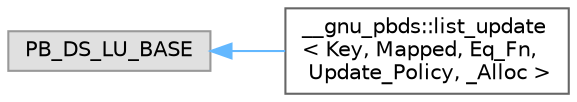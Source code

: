 digraph "Graphical Class Hierarchy"
{
 // LATEX_PDF_SIZE
  bgcolor="transparent";
  edge [fontname=Helvetica,fontsize=10,labelfontname=Helvetica,labelfontsize=10];
  node [fontname=Helvetica,fontsize=10,shape=box,height=0.2,width=0.4];
  rankdir="LR";
  Node0 [id="Node000000",label="PB_DS_LU_BASE",height=0.2,width=0.4,color="grey60", fillcolor="#E0E0E0", style="filled",tooltip=" "];
  Node0 -> Node1 [id="edge327_Node000000_Node000001",dir="back",color="steelblue1",style="solid",tooltip=" "];
  Node1 [id="Node000001",label="__gnu_pbds::list_update\l\< Key, Mapped, Eq_Fn,\l Update_Policy, _Alloc \>",height=0.2,width=0.4,color="grey40", fillcolor="white", style="filled",URL="$class____gnu__pbds_1_1list__update.html",tooltip=" "];
}
